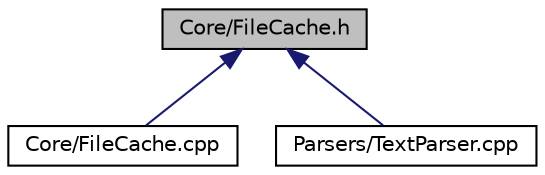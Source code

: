 digraph "Core/FileCache.h"
{
  edge [fontname="Helvetica",fontsize="10",labelfontname="Helvetica",labelfontsize="10"];
  node [fontname="Helvetica",fontsize="10",shape=record];
  Node1 [label="Core/FileCache.h",height=0.2,width=0.4,color="black", fillcolor="grey75", style="filled", fontcolor="black"];
  Node1 -> Node2 [dir="back",color="midnightblue",fontsize="10",style="solid"];
  Node2 [label="Core/FileCache.cpp",height=0.2,width=0.4,color="black", fillcolor="white", style="filled",URL="$FileCache_8cpp.html"];
  Node1 -> Node3 [dir="back",color="midnightblue",fontsize="10",style="solid"];
  Node3 [label="Parsers/TextParser.cpp",height=0.2,width=0.4,color="black", fillcolor="white", style="filled",URL="$TextParser_8cpp.html"];
}
